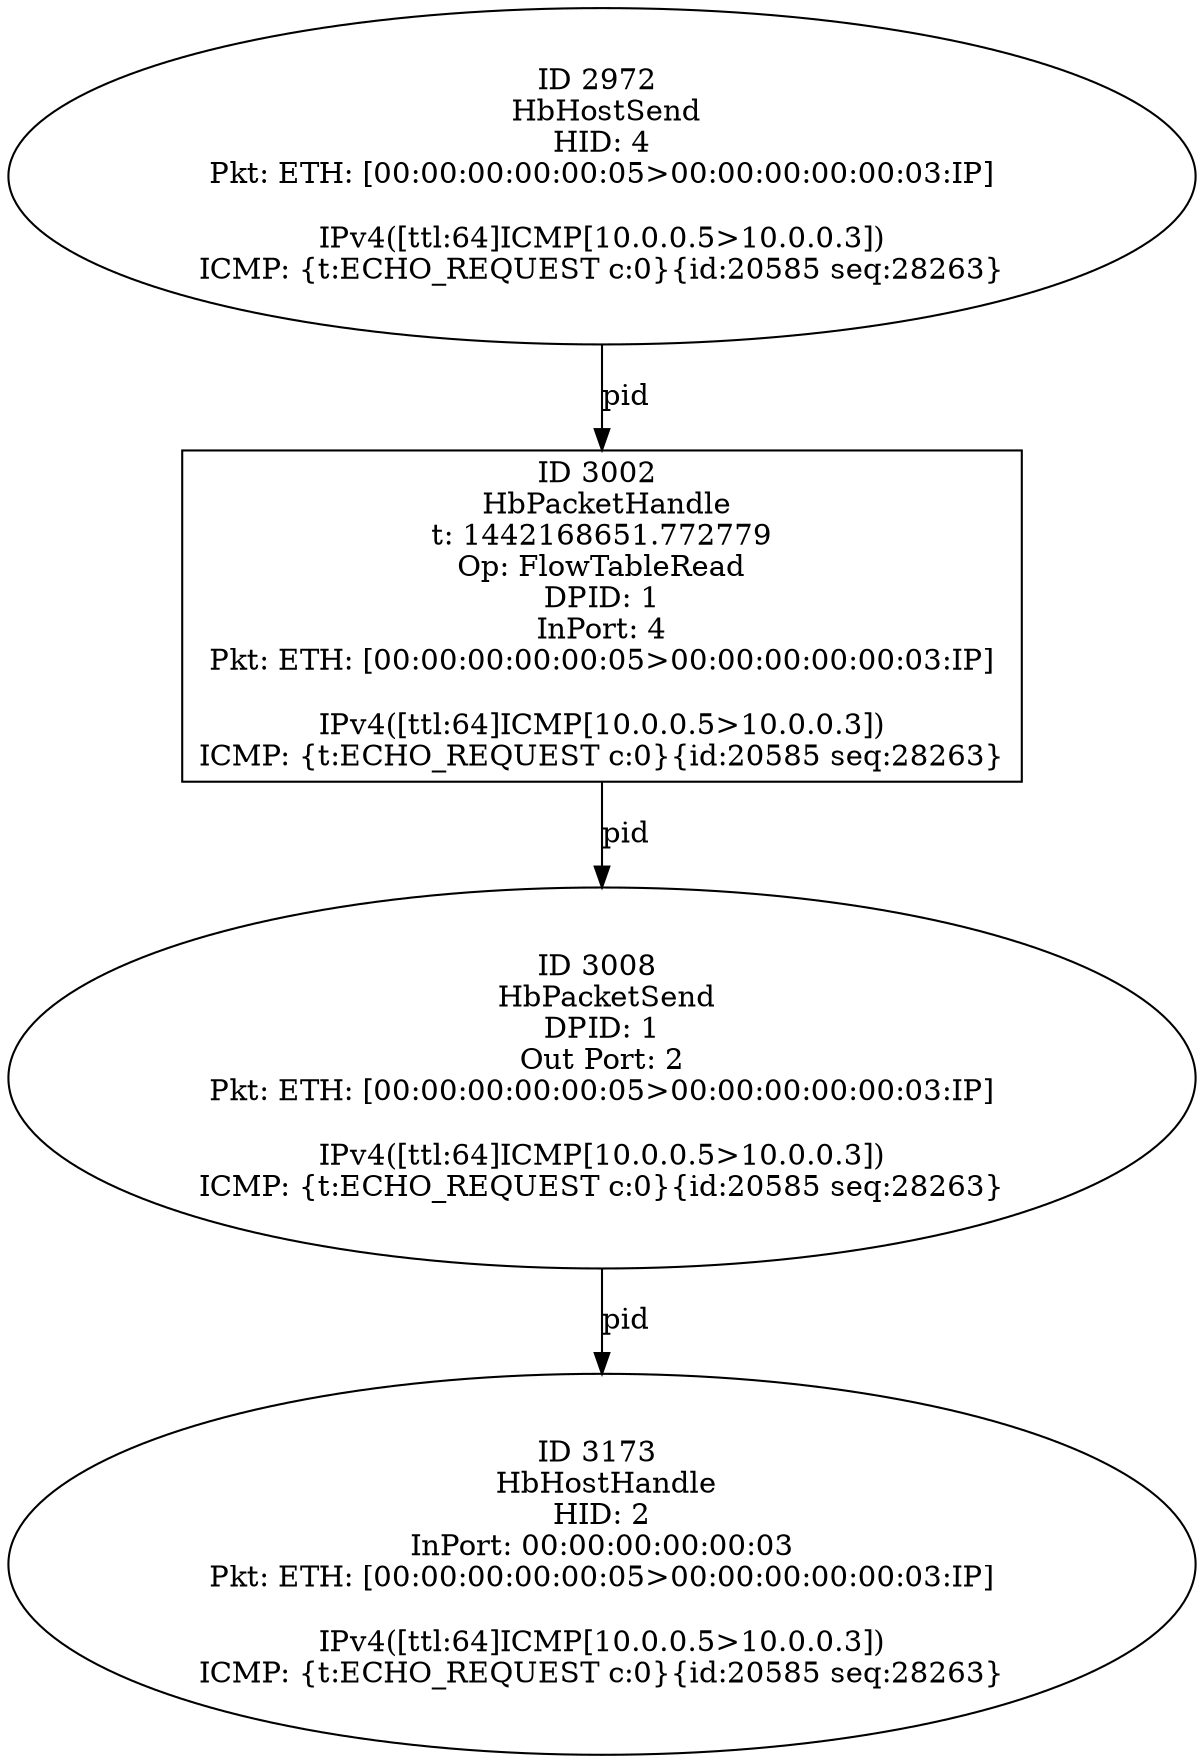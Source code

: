 strict digraph G {
3008 [shape=oval, event=<hb_events.HbPacketSend object at 0x10ad19ad0>, label="ID 3008 
 HbPacketSend
DPID: 1
Out Port: 2
Pkt: ETH: [00:00:00:00:00:05>00:00:00:00:00:03:IP]

IPv4([ttl:64]ICMP[10.0.0.5>10.0.0.3])
ICMP: {t:ECHO_REQUEST c:0}{id:20585 seq:28263}"];
3173 [shape=oval, event=<hb_events.HbHostHandle object at 0x10ad9ec90>, label="ID 3173 
 HbHostHandle
HID: 2
InPort: 00:00:00:00:00:03
Pkt: ETH: [00:00:00:00:00:05>00:00:00:00:00:03:IP]

IPv4([ttl:64]ICMP[10.0.0.5>10.0.0.3])
ICMP: {t:ECHO_REQUEST c:0}{id:20585 seq:28263}"];
3002 [shape=box, event=<hb_events.HbPacketHandle object at 0x10ad19690>, label="ID 3002 
 HbPacketHandle
t: 1442168651.772779
Op: FlowTableRead
DPID: 1
InPort: 4
Pkt: ETH: [00:00:00:00:00:05>00:00:00:00:00:03:IP]

IPv4([ttl:64]ICMP[10.0.0.5>10.0.0.3])
ICMP: {t:ECHO_REQUEST c:0}{id:20585 seq:28263}"];
2972 [shape=oval, event=<hb_events.HbHostSend object at 0x10acf3e90>, label="ID 2972 
 HbHostSend
HID: 4
Pkt: ETH: [00:00:00:00:00:05>00:00:00:00:00:03:IP]

IPv4([ttl:64]ICMP[10.0.0.5>10.0.0.3])
ICMP: {t:ECHO_REQUEST c:0}{id:20585 seq:28263}"];
3008 -> 3173  [rel=pid, label=pid];
3002 -> 3008  [rel=pid, label=pid];
2972 -> 3002  [rel=pid, label=pid];
}
